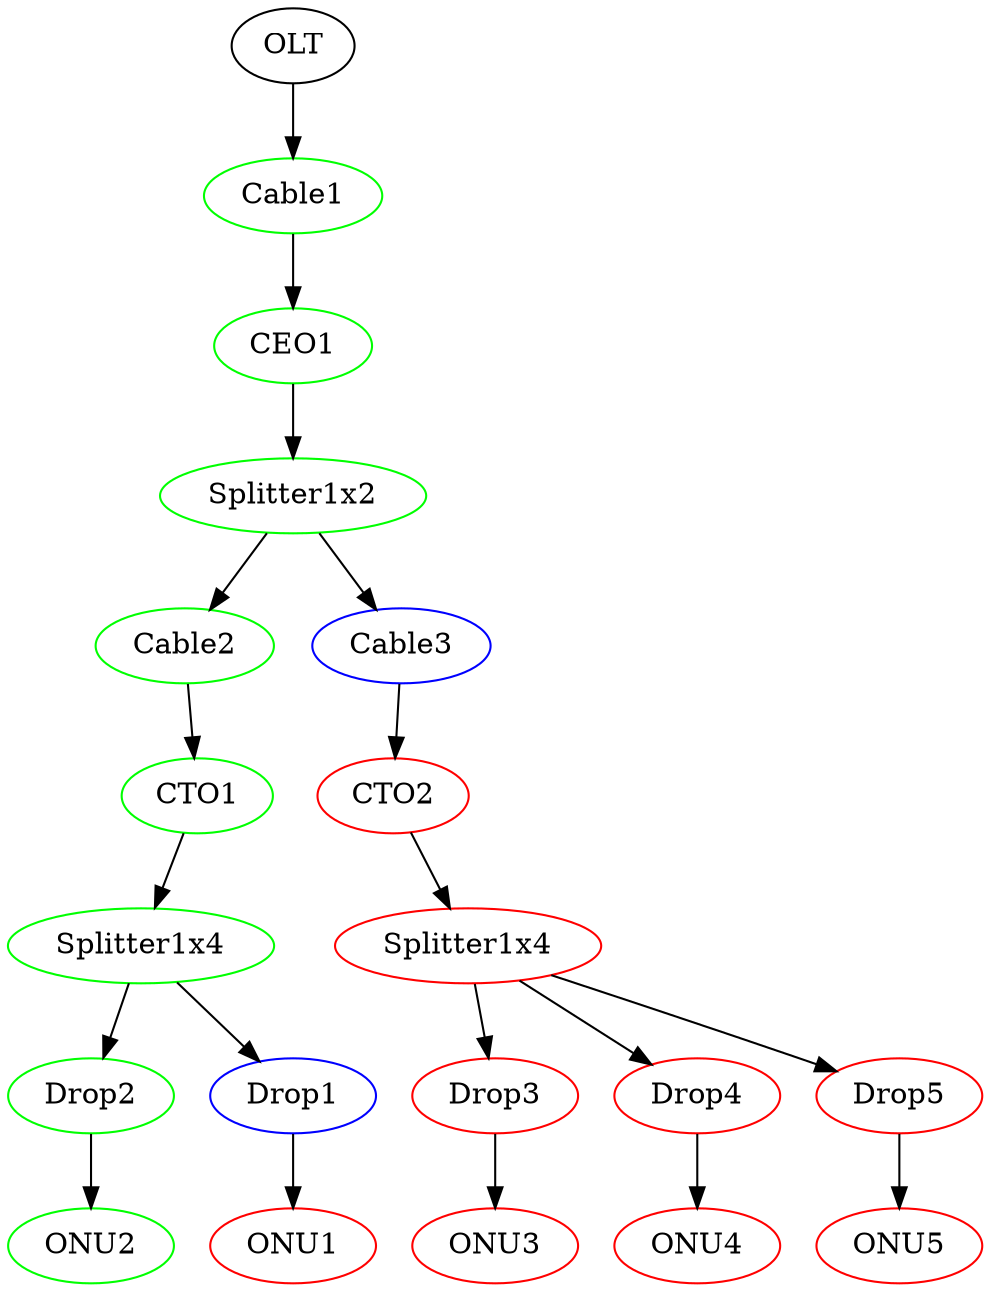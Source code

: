 strict digraph {


	"1" [ color="black", label="OLT",  weight=0 ];

	"1" -> "2" [  weight=0 ];

	"20" [ color="red", label="ONU5",  weight=0 ];

	"3" [ color="green", label="CEO1",  weight=0 ];

	"3" -> "4" [  weight=0 ];

	"9" [ color="red", label="CTO2",  weight=0 ];

	"9" -> "10" [  weight=0 ];

	"16" [ color="red", label="ONU1",  weight=0 ];

	"18" [ color="red", label="ONU3",  weight=0 ];

	"13" [ color="red", label="Drop3",  weight=0 ];

	"13" -> "18" [  weight=0 ];

	"14" [ color="red", label="Drop4",  weight=0 ];

	"14" -> "19" [  weight=0 ];

	"7" [ color="green", label="Splitter1x4",  weight=0 ];

	"7" -> "12" [  weight=0 ];

	"7" -> "11" [  weight=0 ];

	"19" [ color="red", label="ONU4",  weight=0 ];

	"5" [ color="green", label="Cable2",  weight=0 ];

	"5" -> "6" [  weight=0 ];

	"4" [ color="green", label="Splitter1x2",  weight=0 ];

	"4" -> "5" [  weight=0 ];

	"4" -> "8" [  weight=0 ];

	"6" [ color="green", label="CTO1",  weight=0 ];

	"6" -> "7" [  weight=0 ];

	"10" [ color="red", label="Splitter1x4",  weight=0 ];

	"10" -> "13" [  weight=0 ];

	"10" -> "14" [  weight=0 ];

	"10" -> "15" [  weight=0 ];

	"12" [ color="green", label="Drop2",  weight=0 ];

	"12" -> "17" [  weight=0 ];

	"11" [ color="blue", label="Drop1",  weight=0 ];

	"11" -> "16" [  weight=0 ];

	"8" [ color="blue", label="Cable3",  weight=0 ];

	"8" -> "9" [  weight=0 ];

	"15" [ color="red", label="Drop5",  weight=0 ];

	"15" -> "20" [  weight=0 ];

	"2" [ color="green", label="Cable1",  weight=0 ];

	"2" -> "3" [  weight=0 ];

	"17" [ color="green", label="ONU2",  weight=0 ];

}
